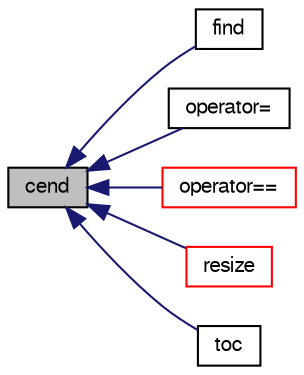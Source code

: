 digraph "cend"
{
  bgcolor="transparent";
  edge [fontname="FreeSans",fontsize="10",labelfontname="FreeSans",labelfontsize="10"];
  node [fontname="FreeSans",fontsize="10",shape=record];
  rankdir="LR";
  Node596 [label="cend",height=0.2,width=0.4,color="black", fillcolor="grey75", style="filled", fontcolor="black"];
  Node596 -> Node597 [dir="back",color="midnightblue",fontsize="10",style="solid",fontname="FreeSans"];
  Node597 [label="find",height=0.2,width=0.4,color="black",URL="$a25738.html#a6505d6f47f8d806575c07271eed29012",tooltip="Find and return an const_iterator set at the hashed entry. "];
  Node596 -> Node598 [dir="back",color="midnightblue",fontsize="10",style="solid",fontname="FreeSans"];
  Node598 [label="operator=",height=0.2,width=0.4,color="black",URL="$a25738.html#a860ad38e36f000782d8ef7efc62bacc5",tooltip="Assignment. "];
  Node596 -> Node599 [dir="back",color="midnightblue",fontsize="10",style="solid",fontname="FreeSans"];
  Node599 [label="operator==",height=0.2,width=0.4,color="red",URL="$a25738.html#a1a39e3c0e5ba8a0be1f9874ade68d21a",tooltip="Equality. Two hash tables are equal if all contents of first are. "];
  Node596 -> Node601 [dir="back",color="midnightblue",fontsize="10",style="solid",fontname="FreeSans"];
  Node601 [label="resize",height=0.2,width=0.4,color="red",URL="$a25738.html#ae697ea15032f01f89988bb8ada677832",tooltip="Resize the hash table for efficiency. "];
  Node596 -> Node604 [dir="back",color="midnightblue",fontsize="10",style="solid",fontname="FreeSans"];
  Node604 [label="toc",height=0.2,width=0.4,color="black",URL="$a25738.html#a1717015c0033bc9eed654353eed0461b",tooltip="Return the table of contents. "];
}
